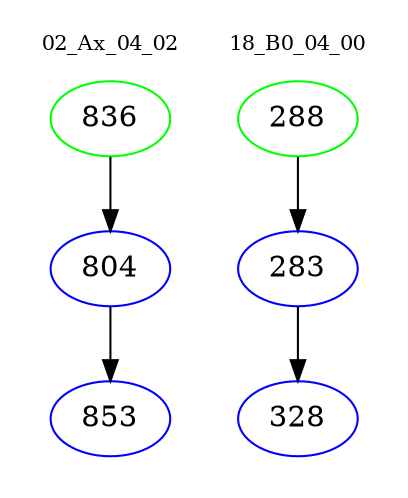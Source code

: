 digraph{
subgraph cluster_0 {
color = white
label = "02_Ax_04_02";
fontsize=10;
T0_836 [label="836", color="green"]
T0_836 -> T0_804 [color="black"]
T0_804 [label="804", color="blue"]
T0_804 -> T0_853 [color="black"]
T0_853 [label="853", color="blue"]
}
subgraph cluster_1 {
color = white
label = "18_B0_04_00";
fontsize=10;
T1_288 [label="288", color="green"]
T1_288 -> T1_283 [color="black"]
T1_283 [label="283", color="blue"]
T1_283 -> T1_328 [color="black"]
T1_328 [label="328", color="blue"]
}
}
